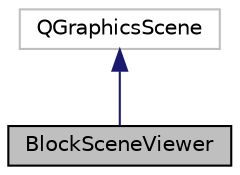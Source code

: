 digraph "BlockSceneViewer"
{
 // LATEX_PDF_SIZE
  edge [fontname="Helvetica",fontsize="10",labelfontname="Helvetica",labelfontsize="10"];
  node [fontname="Helvetica",fontsize="10",shape=record];
  Node1 [label="BlockSceneViewer",height=0.2,width=0.4,color="black", fillcolor="grey75", style="filled", fontcolor="black",tooltip="Класс BlockSceneViewer представляет графическую сцену для управления блоками и отображения данных."];
  Node2 -> Node1 [dir="back",color="midnightblue",fontsize="10",style="solid",fontname="Helvetica"];
  Node2 [label="QGraphicsScene",height=0.2,width=0.4,color="grey75", fillcolor="white", style="filled",tooltip=" "];
}
